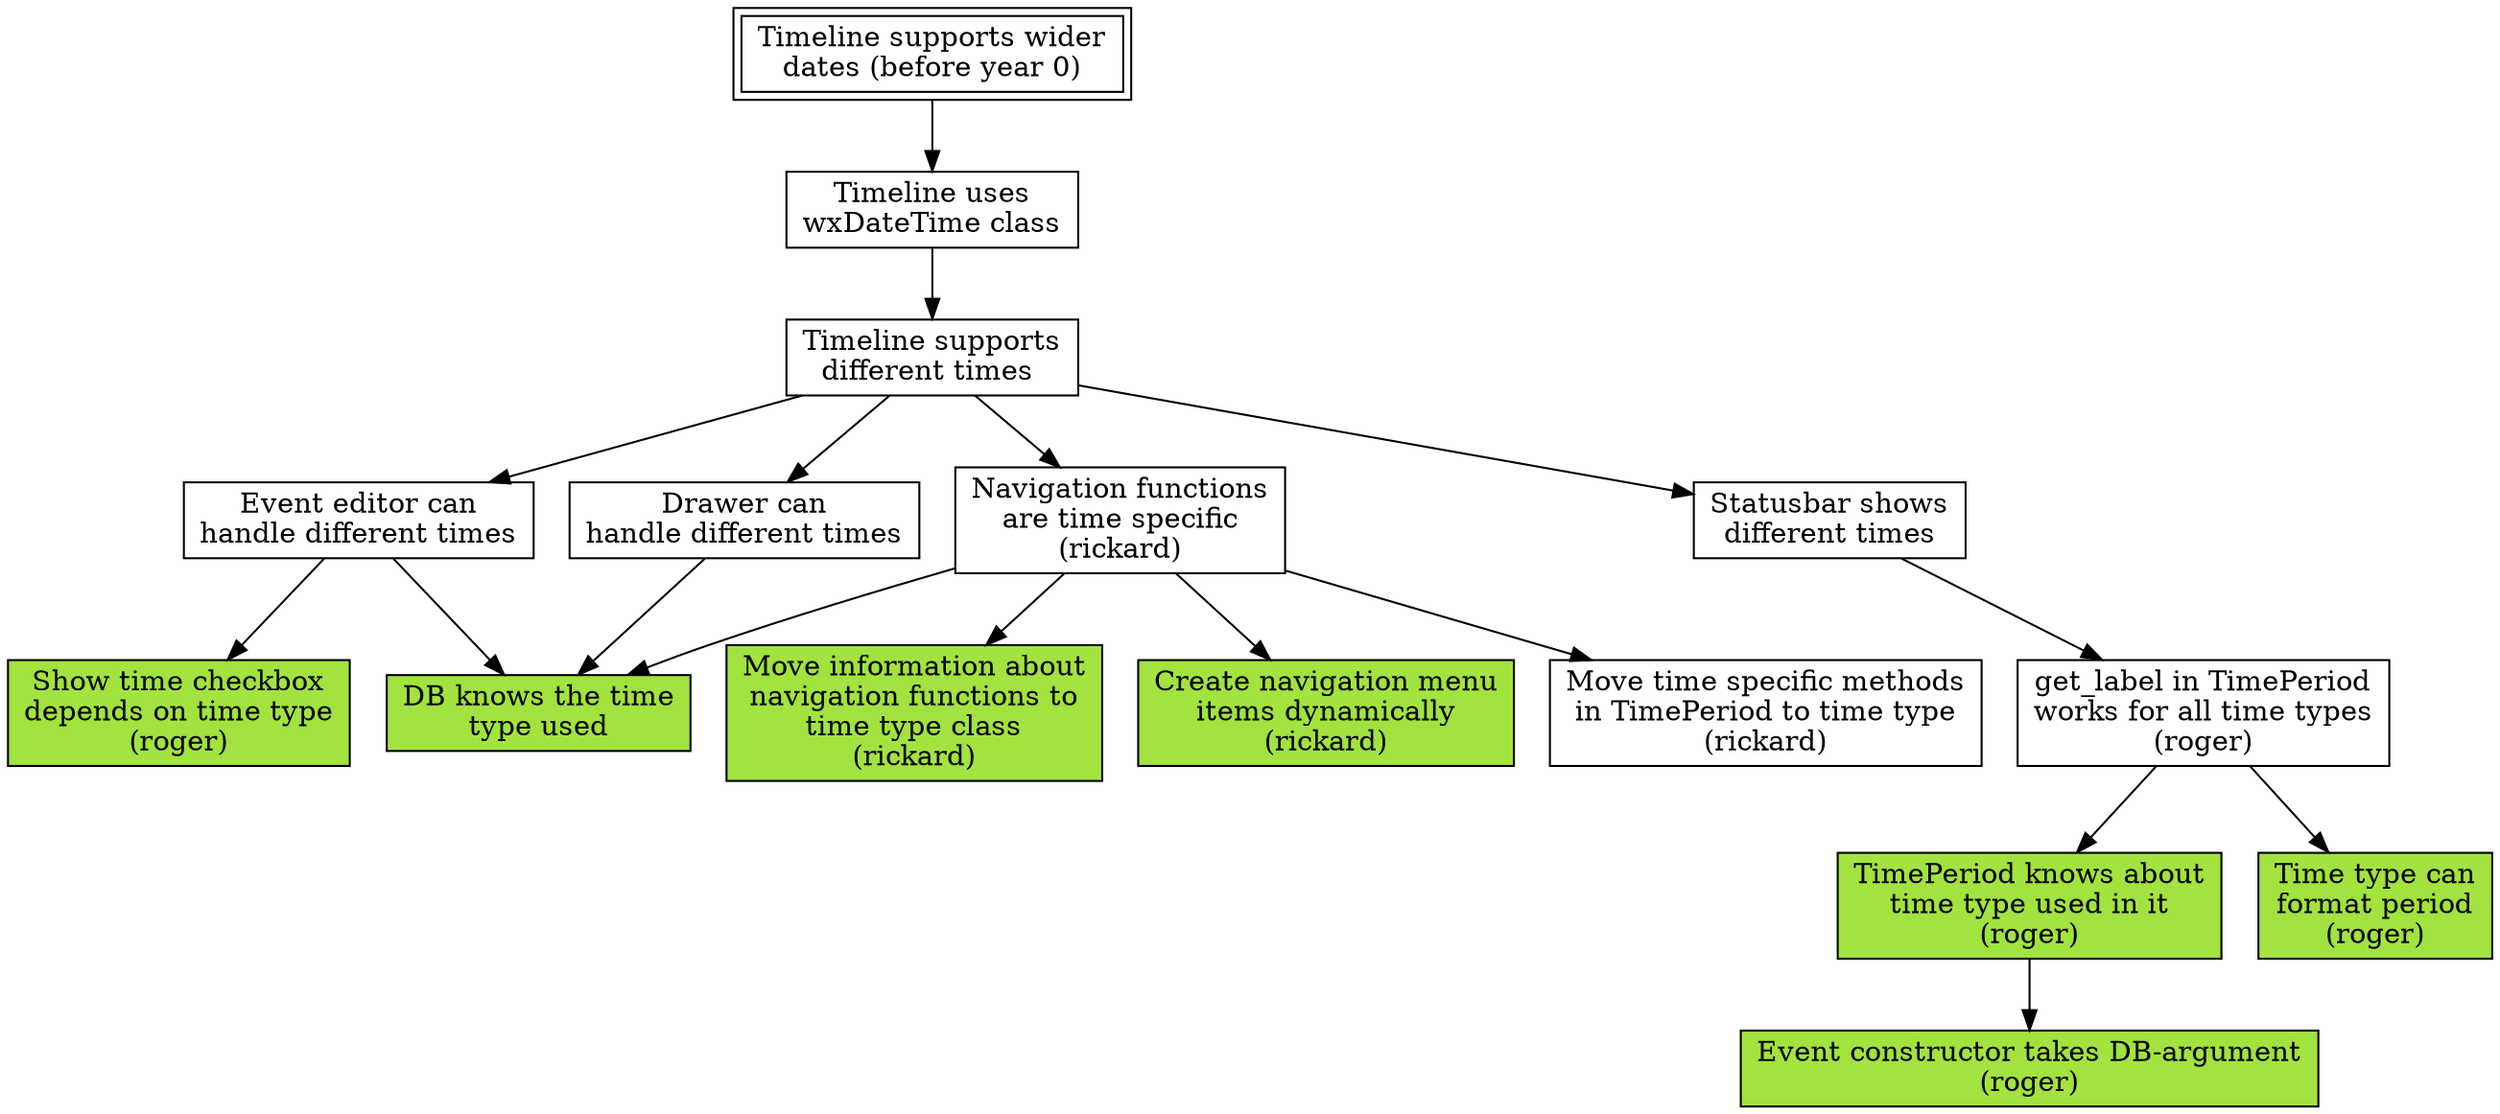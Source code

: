 digraph mikado
{
    node [shape=box];

    wider_dates [label="Timeline supports wider\ndates (before year 0)"];
    wider_dates [peripheries=2];
        wider_dates -> switch_to_wx_time;

    switch_to_wx_time [label="Timeline uses\nwxDateTime class"];
        switch_to_wx_time -> different_time;

    different_time [label="Timeline supports\ndifferent times "];
        different_time -> event_editor;
        different_time -> drawer;
        different_time -> navigation;
        different_time -> status_bar;

    event_editor [label="Event editor can\nhandle different times"];
        event_editor -> show_time;
        event_editor -> db_has_type_info;

    drawer [label="Drawer can\nhandle different times"];
        drawer -> db_has_type_info;

    navigation [label="Navigation functions\nare time specific\n(rickard)"];
        navigation -> db_has_type_info;
        navigation -> move_nav_to_time_type;
        navigation -> create_menu_items_dynamically;
        navigation -> time_period;

    status_bar [label="Statusbar shows\ndifferent times"];
        status_bar -> get_label;
        get_label -> time_period_knows_type;

    get_label [label="get_label in TimePeriod\nworks for all time types\n(roger)"];
        get_label -> type_format;

    time_period_knows_type [label="TimePeriod knows about\ntime type used in it\n(roger)"];
    time_period_knows_type [style=filled,fillcolor="#A2E33F"];
	time_period_knows_type -> event_constructor;

    // Leaves

    show_time [label="Show time checkbox\ndepends on time type\n(roger)"];
    show_time [style=filled,fillcolor="#A2E33F"];

    db_has_type_info [label="DB knows the time\ntype used"];
    db_has_type_info [style=filled,fillcolor="#A2E33F"];

    move_nav_to_time_type [label="Move information about\nnavigation functions to\ntime type class\n(rickard)"];
    move_nav_to_time_type [style=filled,fillcolor="#A2E33F"];

    create_menu_items_dynamically [label="Create navigation menu\nitems dynamically\n(rickard)"];
    create_menu_items_dynamically [style=filled,fillcolor="#A2E33F"];

    time_period [label="Move time specific methods\nin TimePeriod to time type\n(rickard)"];

    type_format [label="Time type can\nformat period\n(roger)"];
    type_format [style=filled,fillcolor="#A2E33F"];
    
    event_constructor [label="Event constructor takes DB-argument\n(roger)"];
    event_constructor [style=filled,fillcolor="#A2E33F"];
}
